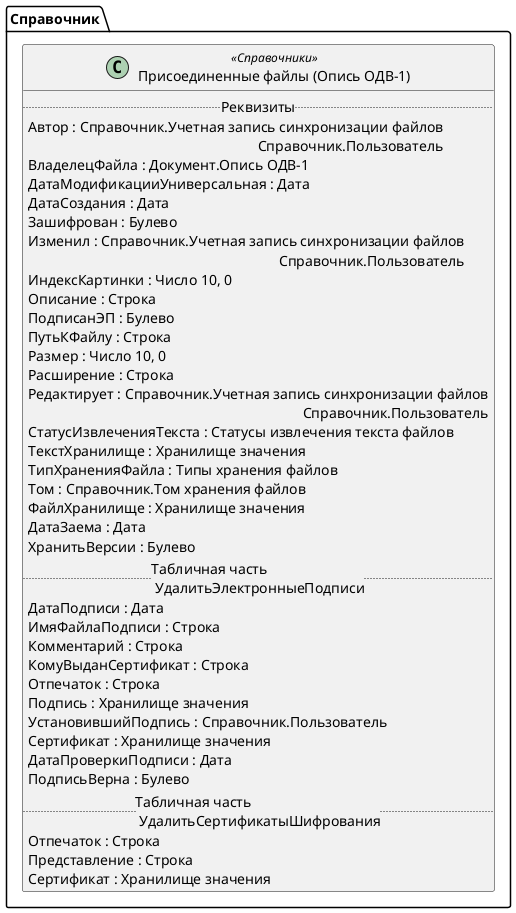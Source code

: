 ﻿@startuml ОписьОДВ_1ПрисоединенныеФайлы
'!include templates.wsd
'..\include templates.wsd
class Справочник.ОписьОДВ_1ПрисоединенныеФайлы as "Присоединенные файлы (Опись ОДВ-1)" <<Справочники>>
{
..Реквизиты..
Автор : Справочник.Учетная запись синхронизации файлов\rСправочник.Пользователь
ВладелецФайла : Документ.Опись ОДВ-1
ДатаМодификацииУниверсальная : Дата
ДатаСоздания : Дата
Зашифрован : Булево
Изменил : Справочник.Учетная запись синхронизации файлов\rСправочник.Пользователь
ИндексКартинки : Число 10, 0
Описание : Строка
ПодписанЭП : Булево
ПутьКФайлу : Строка
Размер : Число 10, 0
Расширение : Строка
Редактирует : Справочник.Учетная запись синхронизации файлов\rСправочник.Пользователь
СтатусИзвлеченияТекста : Статусы извлечения текста файлов
ТекстХранилище : Хранилище значения
ТипХраненияФайла : Типы хранения файлов
Том : Справочник.Том хранения файлов
ФайлХранилище : Хранилище значения
ДатаЗаема : Дата
ХранитьВерсии : Булево
..Табличная часть \n УдалитьЭлектронныеПодписи..
ДатаПодписи : Дата
ИмяФайлаПодписи : Строка
Комментарий : Строка
КомуВыданСертификат : Строка
Отпечаток : Строка
Подпись : Хранилище значения
УстановившийПодпись : Справочник.Пользователь
Сертификат : Хранилище значения
ДатаПроверкиПодписи : Дата
ПодписьВерна : Булево
..Табличная часть \n УдалитьСертификатыШифрования..
Отпечаток : Строка
Представление : Строка
Сертификат : Хранилище значения
}
@enduml
